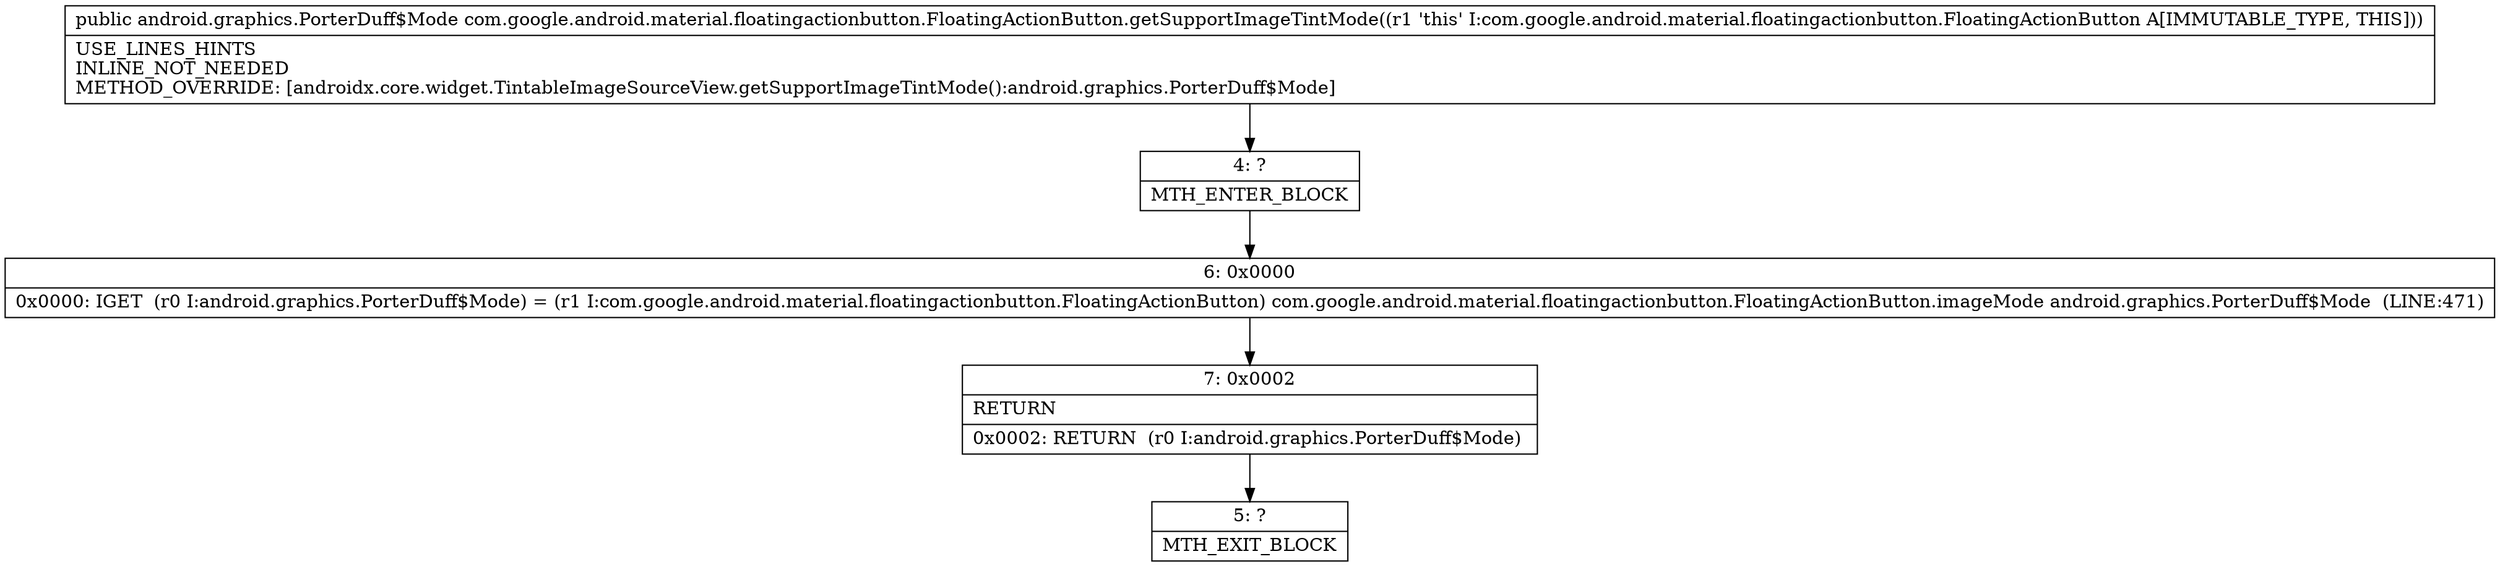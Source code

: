 digraph "CFG forcom.google.android.material.floatingactionbutton.FloatingActionButton.getSupportImageTintMode()Landroid\/graphics\/PorterDuff$Mode;" {
Node_4 [shape=record,label="{4\:\ ?|MTH_ENTER_BLOCK\l}"];
Node_6 [shape=record,label="{6\:\ 0x0000|0x0000: IGET  (r0 I:android.graphics.PorterDuff$Mode) = (r1 I:com.google.android.material.floatingactionbutton.FloatingActionButton) com.google.android.material.floatingactionbutton.FloatingActionButton.imageMode android.graphics.PorterDuff$Mode  (LINE:471)\l}"];
Node_7 [shape=record,label="{7\:\ 0x0002|RETURN\l|0x0002: RETURN  (r0 I:android.graphics.PorterDuff$Mode) \l}"];
Node_5 [shape=record,label="{5\:\ ?|MTH_EXIT_BLOCK\l}"];
MethodNode[shape=record,label="{public android.graphics.PorterDuff$Mode com.google.android.material.floatingactionbutton.FloatingActionButton.getSupportImageTintMode((r1 'this' I:com.google.android.material.floatingactionbutton.FloatingActionButton A[IMMUTABLE_TYPE, THIS]))  | USE_LINES_HINTS\lINLINE_NOT_NEEDED\lMETHOD_OVERRIDE: [androidx.core.widget.TintableImageSourceView.getSupportImageTintMode():android.graphics.PorterDuff$Mode]\l}"];
MethodNode -> Node_4;Node_4 -> Node_6;
Node_6 -> Node_7;
Node_7 -> Node_5;
}

